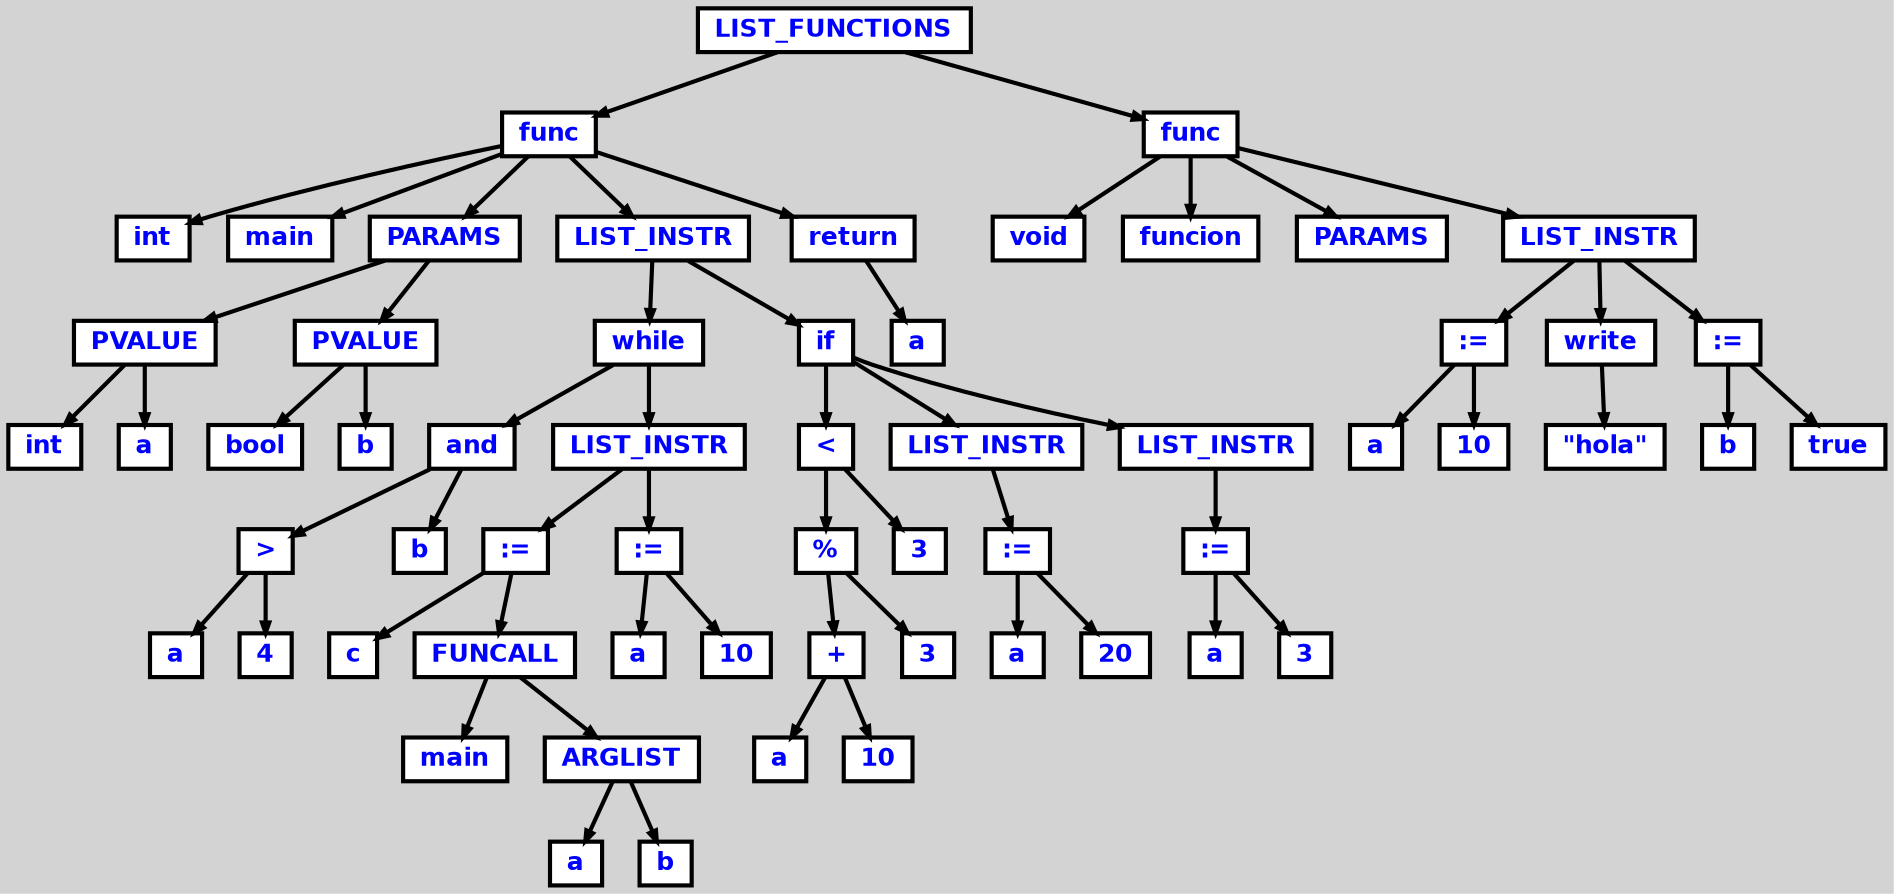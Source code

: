 digraph {

	ordering=out;
	ranksep=.4;
	bgcolor="lightgrey"; node [shape=box, fixedsize=false, fontsize=12, fontname="Helvetica-bold", fontcolor="blue"
		width=.25, height=.25, color="black", fillcolor="white", style="filled, solid, bold"];
	edge [arrowsize=.5, color="black", style="bold"]

  n0 [label="LIST_FUNCTIONS"];
  n1 [label="func"];
  n1 [label="func"];
  n2 [label="int"];
  n3 [label="main"];
  n4 [label="PARAMS"];
  n4 [label="PARAMS"];
  n5 [label="PVALUE"];
  n5 [label="PVALUE"];
  n6 [label="int"];
  n7 [label="a"];
  n8 [label="PVALUE"];
  n8 [label="PVALUE"];
  n9 [label="bool"];
  n10 [label="b"];
  n11 [label="LIST_INSTR"];
  n11 [label="LIST_INSTR"];
  n12 [label="while"];
  n12 [label="while"];
  n13 [label="and"];
  n13 [label="and"];
  n14 [label=">"];
  n14 [label=">"];
  n15 [label="a"];
  n16 [label="4"];
  n17 [label="b"];
  n18 [label="LIST_INSTR"];
  n18 [label="LIST_INSTR"];
  n19 [label=":="];
  n19 [label=":="];
  n20 [label="c"];
  n21 [label="FUNCALL"];
  n21 [label="FUNCALL"];
  n22 [label="main"];
  n23 [label="ARGLIST"];
  n23 [label="ARGLIST"];
  n24 [label="a"];
  n25 [label="b"];
  n26 [label=":="];
  n26 [label=":="];
  n27 [label="a"];
  n28 [label="10"];
  n29 [label="if"];
  n29 [label="if"];
  n30 [label="<"];
  n30 [label="<"];
  n31 [label="%"];
  n31 [label="%"];
  n32 [label="+"];
  n32 [label="+"];
  n33 [label="a"];
  n34 [label="10"];
  n35 [label="3"];
  n36 [label="3"];
  n37 [label="LIST_INSTR"];
  n37 [label="LIST_INSTR"];
  n38 [label=":="];
  n38 [label=":="];
  n39 [label="a"];
  n40 [label="20"];
  n41 [label="LIST_INSTR"];
  n41 [label="LIST_INSTR"];
  n42 [label=":="];
  n42 [label=":="];
  n43 [label="a"];
  n44 [label="3"];
  n45 [label="return"];
  n45 [label="return"];
  n46 [label="a"];
  n47 [label="func"];
  n47 [label="func"];
  n48 [label="void"];
  n49 [label="funcion"];
  n50 [label="PARAMS"];
  n51 [label="LIST_INSTR"];
  n51 [label="LIST_INSTR"];
  n52 [label=":="];
  n52 [label=":="];
  n53 [label="a"];
  n54 [label="10"];
  n55 [label="write"];
  n55 [label="write"];
  n56 [label="\"hola\""];
  n57 [label=":="];
  n57 [label=":="];
  n58 [label="b"];
  n59 [label="true"];

  n0 -> n1 // "LIST_FUNCTIONS" -> "func"
  n1 -> n2 // "func" -> "int"
  n1 -> n3 // "func" -> "main"
  n1 -> n4 // "func" -> "PARAMS"
  n4 -> n5 // "PARAMS" -> "PVALUE"
  n5 -> n6 // "PVALUE" -> "int"
  n5 -> n7 // "PVALUE" -> "a"
  n4 -> n8 // "PARAMS" -> "PVALUE"
  n8 -> n9 // "PVALUE" -> "bool"
  n8 -> n10 // "PVALUE" -> "b"
  n1 -> n11 // "func" -> "LIST_INSTR"
  n11 -> n12 // "LIST_INSTR" -> "while"
  n12 -> n13 // "while" -> "and"
  n13 -> n14 // "and" -> ">"
  n14 -> n15 // ">" -> "a"
  n14 -> n16 // ">" -> "4"
  n13 -> n17 // "and" -> "b"
  n12 -> n18 // "while" -> "LIST_INSTR"
  n18 -> n19 // "LIST_INSTR" -> ":="
  n19 -> n20 // ":=" -> "c"
  n19 -> n21 // ":=" -> "FUNCALL"
  n21 -> n22 // "FUNCALL" -> "main"
  n21 -> n23 // "FUNCALL" -> "ARGLIST"
  n23 -> n24 // "ARGLIST" -> "a"
  n23 -> n25 // "ARGLIST" -> "b"
  n18 -> n26 // "LIST_INSTR" -> ":="
  n26 -> n27 // ":=" -> "a"
  n26 -> n28 // ":=" -> "10"
  n11 -> n29 // "LIST_INSTR" -> "if"
  n29 -> n30 // "if" -> "<"
  n30 -> n31 // "<" -> "%"
  n31 -> n32 // "%" -> "+"
  n32 -> n33 // "+" -> "a"
  n32 -> n34 // "+" -> "10"
  n31 -> n35 // "%" -> "3"
  n30 -> n36 // "<" -> "3"
  n29 -> n37 // "if" -> "LIST_INSTR"
  n37 -> n38 // "LIST_INSTR" -> ":="
  n38 -> n39 // ":=" -> "a"
  n38 -> n40 // ":=" -> "20"
  n29 -> n41 // "if" -> "LIST_INSTR"
  n41 -> n42 // "LIST_INSTR" -> ":="
  n42 -> n43 // ":=" -> "a"
  n42 -> n44 // ":=" -> "3"
  n1 -> n45 // "func" -> "return"
  n45 -> n46 // "return" -> "a"
  n0 -> n47 // "LIST_FUNCTIONS" -> "func"
  n47 -> n48 // "func" -> "void"
  n47 -> n49 // "func" -> "funcion"
  n47 -> n50 // "func" -> "PARAMS"
  n47 -> n51 // "func" -> "LIST_INSTR"
  n51 -> n52 // "LIST_INSTR" -> ":="
  n52 -> n53 // ":=" -> "a"
  n52 -> n54 // ":=" -> "10"
  n51 -> n55 // "LIST_INSTR" -> "write"
  n55 -> n56 // "write" -> "\"hola\""
  n51 -> n57 // "LIST_INSTR" -> ":="
  n57 -> n58 // ":=" -> "b"
  n57 -> n59 // ":=" -> "true"

}
